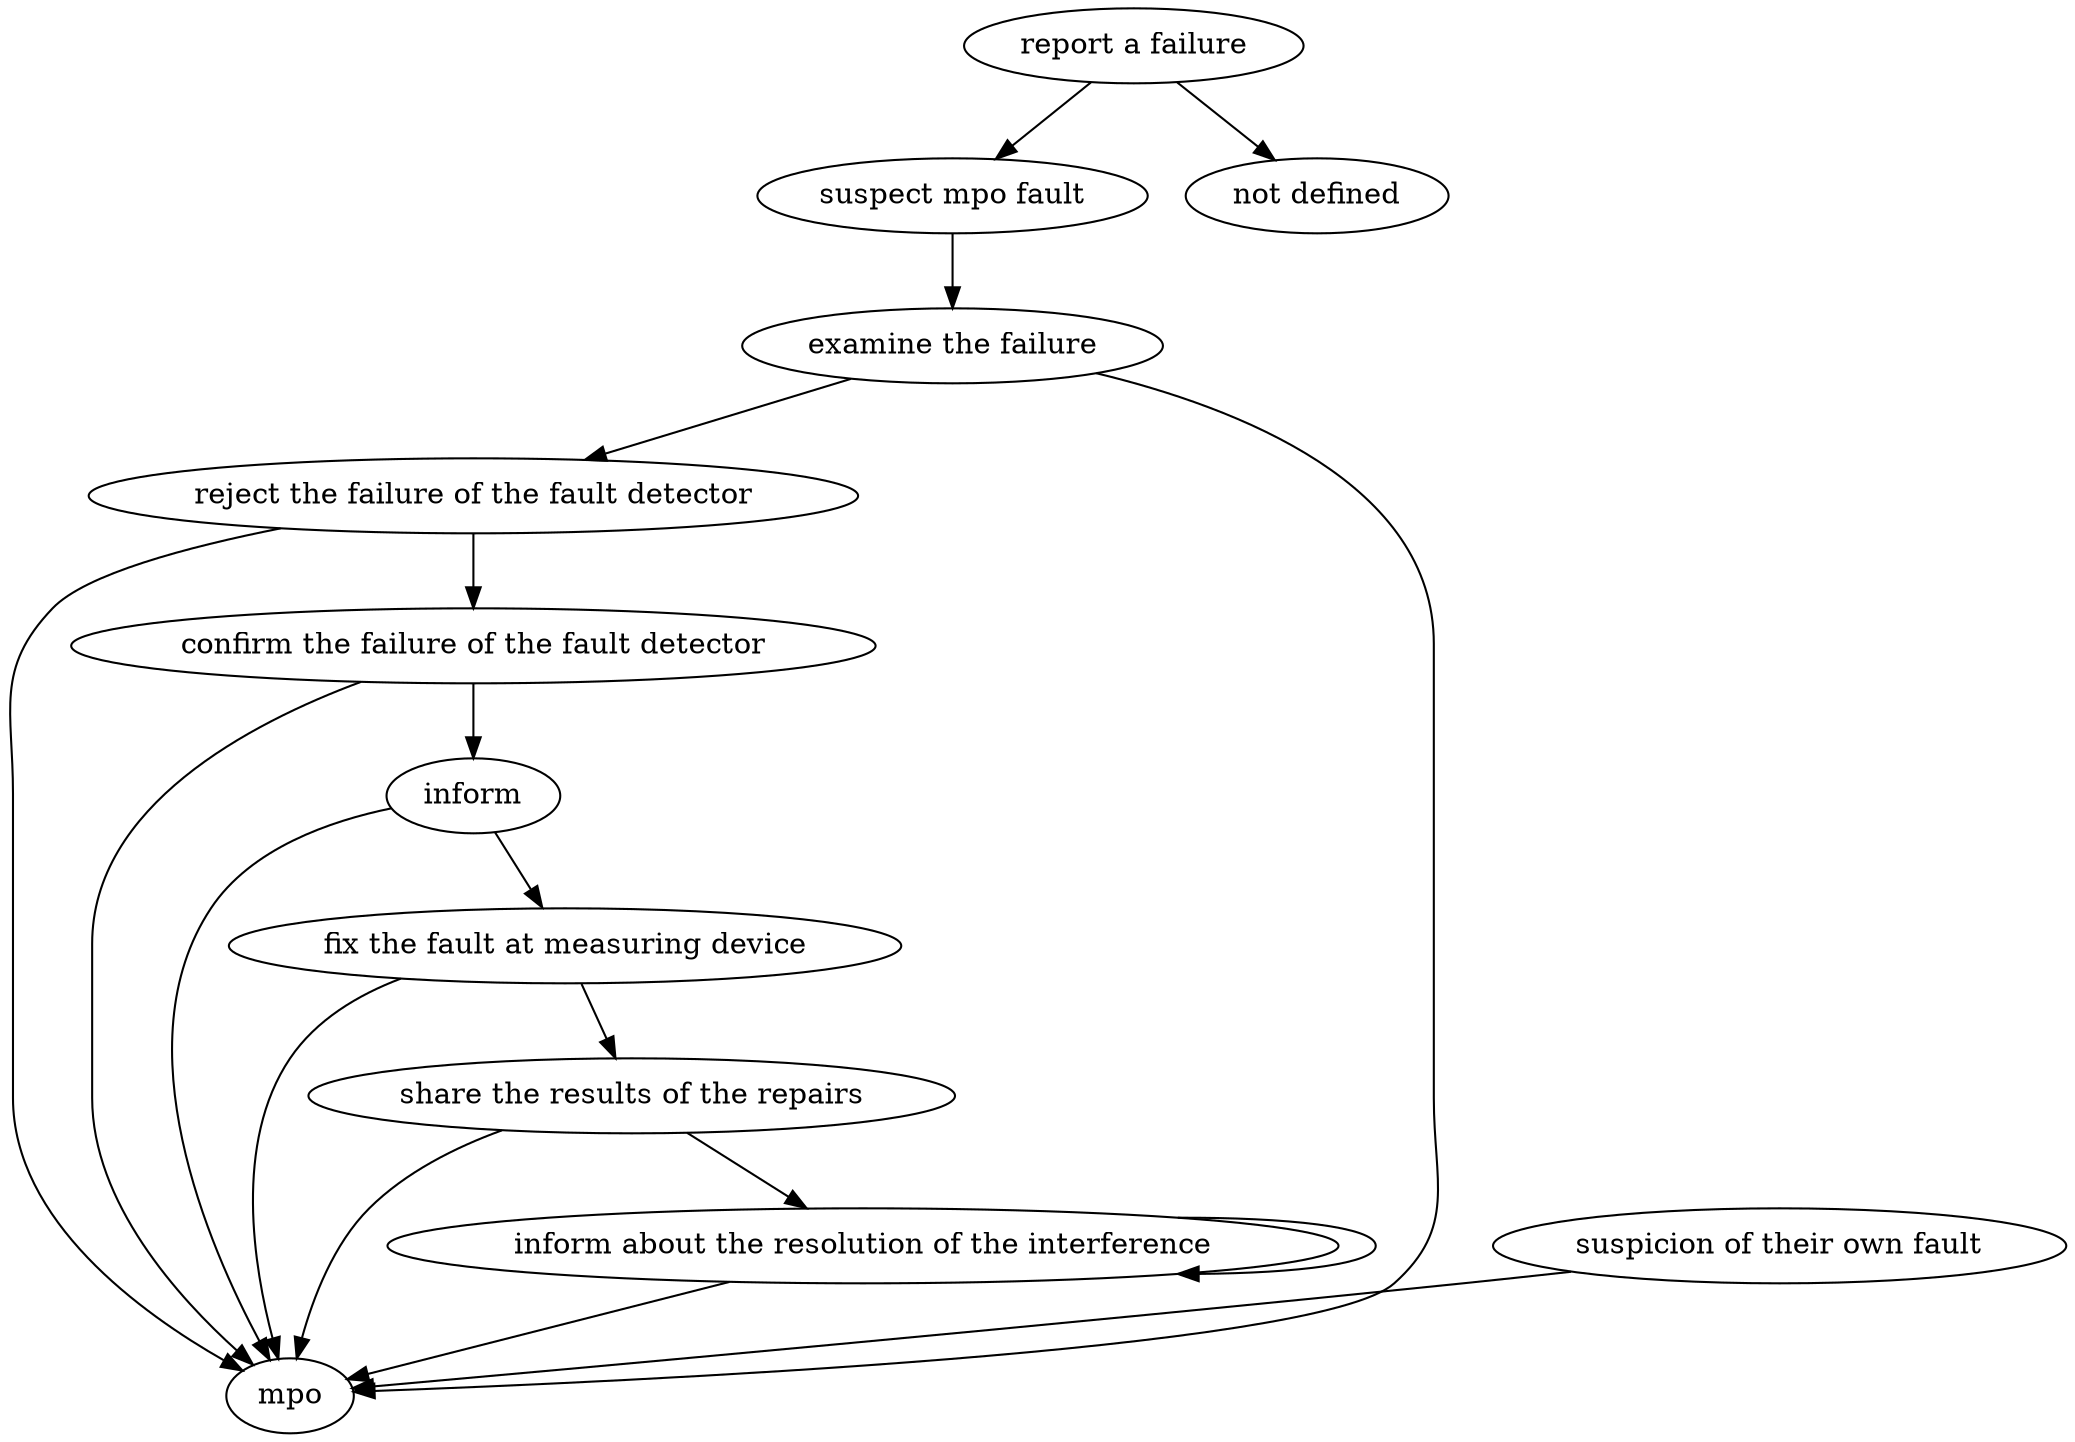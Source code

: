 digraph "doc-10.10" {
	graph [name="doc-10.10"];
	"report a failure"	[attrs="{'type': 'Activity', 'label': 'report a failure'}"];
	"suspect mpo fault"	[attrs="{'type': 'Activity', 'label': 'suspect mpo fault'}"];
	"report a failure" -> "suspect mpo fault"	[attrs="{'type': 'flow', 'label': 'flow'}"];
	"not defined"	[attrs="{'type': 'Actor', 'label': 'not defined'}"];
	"report a failure" -> "not defined"	[attrs="{'type': 'actor performer', 'label': 'actor performer'}"];
	"examine the failure"	[attrs="{'type': 'Activity', 'label': 'examine the failure'}"];
	"suspect mpo fault" -> "examine the failure"	[attrs="{'type': 'flow', 'label': 'flow'}"];
	"reject the failure of the fault detector"	[attrs="{'type': 'Activity', 'label': 'reject the failure of the fault detector'}"];
	"examine the failure" -> "reject the failure of the fault detector"	[attrs="{'type': 'flow', 'label': 'flow'}"];
	mpo	[attrs="{'type': 'Actor', 'label': 'mpo'}"];
	"examine the failure" -> mpo	[attrs="{'type': 'actor performer', 'label': 'actor performer'}"];
	"confirm the failure of the fault detector"	[attrs="{'type': 'Activity', 'label': 'confirm the failure of the fault detector'}"];
	"reject the failure of the fault detector" -> "confirm the failure of the fault detector"	[attrs="{'type': 'flow', 'label': 'flow'}"];
	"reject the failure of the fault detector" -> mpo	[attrs="{'type': 'actor performer', 'label': 'actor performer'}"];
	inform	[attrs="{'type': 'Activity', 'label': 'inform'}"];
	"confirm the failure of the fault detector" -> inform	[attrs="{'type': 'flow', 'label': 'flow'}"];
	"confirm the failure of the fault detector" -> mpo	[attrs="{'type': 'actor performer', 'label': 'actor performer'}"];
	"fix the fault at measuring device"	[attrs="{'type': 'Activity', 'label': 'fix the fault at measuring device'}"];
	inform -> "fix the fault at measuring device"	[attrs="{'type': 'flow', 'label': 'flow'}"];
	inform -> mpo	[attrs="{'type': 'actor performer', 'label': 'actor performer'}"];
	"share the results of the repairs"	[attrs="{'type': 'Activity', 'label': 'share the results of the repairs'}"];
	"fix the fault at measuring device" -> "share the results of the repairs"	[attrs="{'type': 'flow', 'label': 'flow'}"];
	"fix the fault at measuring device" -> mpo	[attrs="{'type': 'actor performer', 'label': 'actor performer'}"];
	"inform about the resolution of the interference"	[attrs="{'type': 'Activity', 'label': 'inform about the resolution of the interference'}"];
	"share the results of the repairs" -> "inform about the resolution of the interference"	[attrs="{'type': 'flow', 'label': 'flow'}"];
	"share the results of the repairs" -> mpo	[attrs="{'type': 'actor performer', 'label': 'actor performer'}"];
	"inform about the resolution of the interference" -> "inform about the resolution of the interference"	[attrs="{'type': 'flow', 'label': 'flow'}"];
	"inform about the resolution of the interference" -> mpo	[attrs="{'type': 'actor performer', 'label': 'actor performer'}"];
	"suspicion of their own fault"	[attrs="{'type': 'Activity', 'label': 'suspicion of their own fault'}"];
	"suspicion of their own fault" -> mpo	[attrs="{'type': 'actor performer', 'label': 'actor performer'}"];
}
